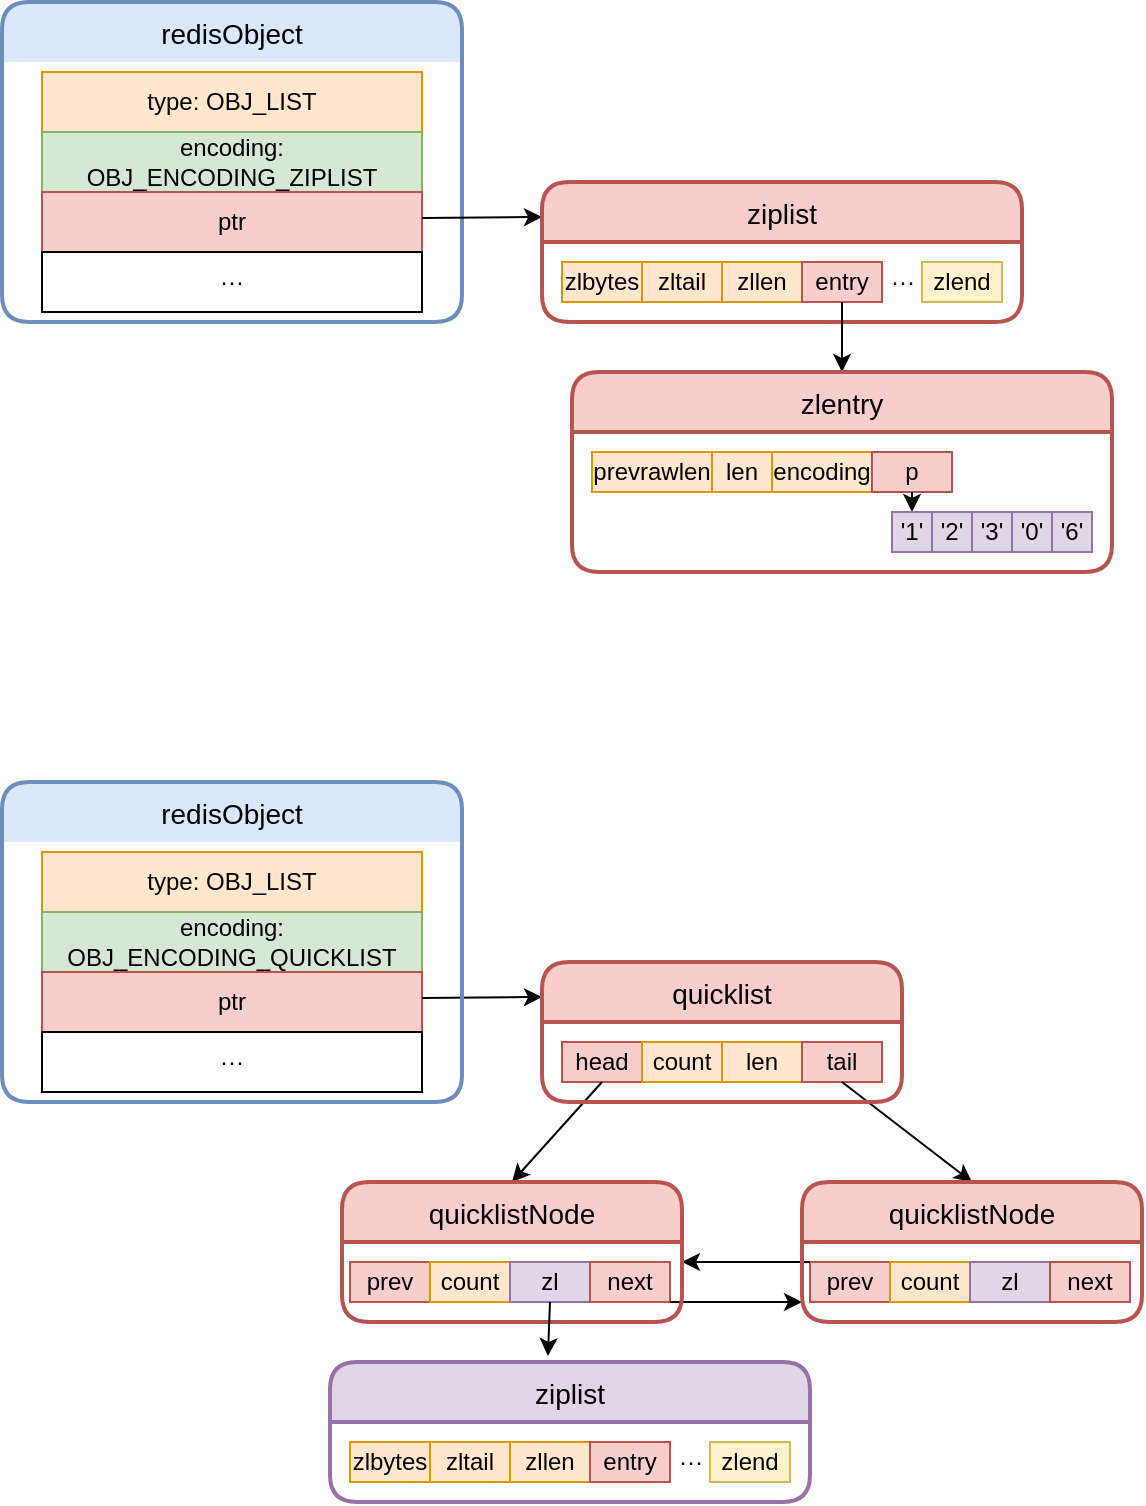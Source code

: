 <mxfile version="13.6.6" type="github"><diagram id="dsL6oakeFicBOrvGSXXl" name="Page-1"><mxGraphModel dx="1426" dy="865" grid="1" gridSize="10" guides="1" tooltips="1" connect="1" arrows="1" fold="1" page="1" pageScale="1" pageWidth="827" pageHeight="1169" math="0" shadow="0"><root><mxCell id="0"/><mxCell id="1" parent="0"/><mxCell id="AwmPWCsKpeCnTsiZ5o42-3" value="type: OBJ_LIST" style="whiteSpace=wrap;html=1;align=center;fillColor=#ffe6cc;strokeColor=#d79b00;" parent="1" vertex="1"><mxGeometry x="170" y="335" width="190" height="30" as="geometry"/></mxCell><mxCell id="AwmPWCsKpeCnTsiZ5o42-4" value="encoding: OBJ_ENCODING_ZIPLIST" style="whiteSpace=wrap;html=1;align=center;fillColor=#d5e8d4;strokeColor=#82b366;" parent="1" vertex="1"><mxGeometry x="170" y="365" width="190" height="30" as="geometry"/></mxCell><mxCell id="AwmPWCsKpeCnTsiZ5o42-5" value="ptr" style="whiteSpace=wrap;html=1;align=center;fillColor=#f8cecc;strokeColor=#b85450;" parent="1" vertex="1"><mxGeometry x="170" y="395" width="190" height="30" as="geometry"/></mxCell><mxCell id="AwmPWCsKpeCnTsiZ5o42-6" value="···" style="whiteSpace=wrap;html=1;align=center;" parent="1" vertex="1"><mxGeometry x="170" y="425" width="190" height="30" as="geometry"/></mxCell><mxCell id="AwmPWCsKpeCnTsiZ5o42-1" value="redisObject" style="swimlane;childLayout=stackLayout;horizontal=1;startSize=30;horizontalStack=0;rounded=1;fontSize=14;fontStyle=0;strokeWidth=2;resizeParent=0;resizeLast=1;shadow=0;dashed=0;align=center;swimlaneLine=0;fillColor=#dae8fc;strokeColor=#6c8ebf;" parent="1" vertex="1"><mxGeometry x="150" y="300" width="230" height="160" as="geometry"/></mxCell><mxCell id="sL11Fz4VMmUzkcyhf7-z-1" value="" style="endArrow=classic;html=1;entryX=0;entryY=0.25;entryDx=0;entryDy=0;" parent="1" target="sL11Fz4VMmUzkcyhf7-z-2" edge="1"><mxGeometry width="50" height="50" relative="1" as="geometry"><mxPoint x="360" y="408" as="sourcePoint"/><mxPoint x="430" y="410" as="targetPoint"/></mxGeometry></mxCell><mxCell id="sL11Fz4VMmUzkcyhf7-z-4" value="zlbytes" style="whiteSpace=wrap;html=1;align=center;fillColor=#ffe6cc;strokeColor=#d79b00;" parent="1" vertex="1"><mxGeometry x="430" y="430" width="40" height="20" as="geometry"/></mxCell><mxCell id="sL11Fz4VMmUzkcyhf7-z-6" value="zltail" style="whiteSpace=wrap;html=1;align=center;fillColor=#ffe6cc;strokeColor=#d79b00;" parent="1" vertex="1"><mxGeometry x="470" y="430" width="40" height="20" as="geometry"/></mxCell><mxCell id="sL11Fz4VMmUzkcyhf7-z-10" value="zllen" style="whiteSpace=wrap;html=1;align=center;fillColor=#ffe6cc;strokeColor=#d79b00;" parent="1" vertex="1"><mxGeometry x="510" y="430" width="40" height="20" as="geometry"/></mxCell><mxCell id="sL11Fz4VMmUzkcyhf7-z-11" value="entry" style="whiteSpace=wrap;html=1;align=center;fillColor=#f8cecc;strokeColor=#b85450;" parent="1" vertex="1"><mxGeometry x="550" y="430" width="40" height="20" as="geometry"/></mxCell><mxCell id="sL11Fz4VMmUzkcyhf7-z-12" value="zlend" style="whiteSpace=wrap;html=1;align=center;fillColor=#fff2cc;strokeColor=#d6b656;" parent="1" vertex="1"><mxGeometry x="610" y="430" width="40" height="20" as="geometry"/></mxCell><mxCell id="sL11Fz4VMmUzkcyhf7-z-13" value="···" style="text;html=1;align=center;verticalAlign=middle;resizable=0;points=[];autosize=1;" parent="1" vertex="1"><mxGeometry x="585" y="430" width="30" height="20" as="geometry"/></mxCell><mxCell id="sL11Fz4VMmUzkcyhf7-z-2" value="ziplist" style="swimlane;childLayout=stackLayout;horizontal=1;startSize=30;horizontalStack=0;rounded=1;fontSize=14;fontStyle=0;strokeWidth=2;resizeParent=0;resizeLast=1;shadow=0;dashed=0;align=center;fillColor=#f8cecc;strokeColor=#b85450;" parent="1" vertex="1"><mxGeometry x="420" y="390" width="240" height="70" as="geometry"/></mxCell><mxCell id="sL11Fz4VMmUzkcyhf7-z-15" value="" style="endArrow=classic;html=1;exitX=0.5;exitY=1;exitDx=0;exitDy=0;entryX=0.5;entryY=0;entryDx=0;entryDy=0;" parent="1" source="sL11Fz4VMmUzkcyhf7-z-11" target="sL11Fz4VMmUzkcyhf7-z-22" edge="1"><mxGeometry width="50" height="50" relative="1" as="geometry"><mxPoint x="390" y="520" as="sourcePoint"/><mxPoint x="570" y="480" as="targetPoint"/></mxGeometry></mxCell><mxCell id="sL11Fz4VMmUzkcyhf7-z-16" value="prevrawlen" style="whiteSpace=wrap;html=1;align=center;fillColor=#ffe6cc;strokeColor=#d79b00;" parent="1" vertex="1"><mxGeometry x="445" y="525" width="60" height="20" as="geometry"/></mxCell><mxCell id="sL11Fz4VMmUzkcyhf7-z-17" value="len" style="whiteSpace=wrap;html=1;align=center;fillColor=#ffe6cc;strokeColor=#d79b00;" parent="1" vertex="1"><mxGeometry x="505" y="525" width="30" height="20" as="geometry"/></mxCell><mxCell id="sL11Fz4VMmUzkcyhf7-z-18" value="encoding" style="whiteSpace=wrap;html=1;align=center;fillColor=#ffe6cc;strokeColor=#d79b00;" parent="1" vertex="1"><mxGeometry x="535" y="525" width="50" height="20" as="geometry"/></mxCell><mxCell id="sL11Fz4VMmUzkcyhf7-z-19" value="p" style="whiteSpace=wrap;html=1;align=center;fillColor=#f8cecc;strokeColor=#b85450;" parent="1" vertex="1"><mxGeometry x="585" y="525" width="40" height="20" as="geometry"/></mxCell><mxCell id="sL11Fz4VMmUzkcyhf7-z-23" value="" style="endArrow=classic;html=1;exitX=0.5;exitY=1;exitDx=0;exitDy=0;entryX=0.5;entryY=0;entryDx=0;entryDy=0;" parent="1" source="sL11Fz4VMmUzkcyhf7-z-19" target="sL11Fz4VMmUzkcyhf7-z-25" edge="1"><mxGeometry width="50" height="50" relative="1" as="geometry"><mxPoint x="505" y="565" as="sourcePoint"/><mxPoint x="665" y="525" as="targetPoint"/></mxGeometry></mxCell><mxCell id="sL11Fz4VMmUzkcyhf7-z-25" value="'1'" style="whiteSpace=wrap;html=1;align=center;fillColor=#e1d5e7;strokeColor=#9673a6;" parent="1" vertex="1"><mxGeometry x="595" y="555" width="20" height="20" as="geometry"/></mxCell><mxCell id="sL11Fz4VMmUzkcyhf7-z-26" value="'2'" style="whiteSpace=wrap;html=1;align=center;fillColor=#e1d5e7;strokeColor=#9673a6;" parent="1" vertex="1"><mxGeometry x="615" y="555" width="20" height="20" as="geometry"/></mxCell><mxCell id="sL11Fz4VMmUzkcyhf7-z-27" value="'3'" style="whiteSpace=wrap;html=1;align=center;fillColor=#e1d5e7;strokeColor=#9673a6;" parent="1" vertex="1"><mxGeometry x="635" y="555" width="20" height="20" as="geometry"/></mxCell><mxCell id="sL11Fz4VMmUzkcyhf7-z-28" value="'0'" style="whiteSpace=wrap;html=1;align=center;fillColor=#e1d5e7;strokeColor=#9673a6;" parent="1" vertex="1"><mxGeometry x="655" y="555" width="20" height="20" as="geometry"/></mxCell><mxCell id="sL11Fz4VMmUzkcyhf7-z-29" value="'6'" style="whiteSpace=wrap;html=1;align=center;fillColor=#e1d5e7;strokeColor=#9673a6;" parent="1" vertex="1"><mxGeometry x="675" y="555" width="20" height="20" as="geometry"/></mxCell><mxCell id="sL11Fz4VMmUzkcyhf7-z-22" value="zlentry" style="swimlane;childLayout=stackLayout;horizontal=1;startSize=30;horizontalStack=0;rounded=1;fontSize=14;fontStyle=0;strokeWidth=2;resizeParent=0;resizeLast=1;shadow=0;dashed=0;align=center;fillColor=#f8cecc;strokeColor=#b85450;" parent="1" vertex="1"><mxGeometry x="435" y="485" width="270" height="100" as="geometry"/></mxCell><mxCell id="sL11Fz4VMmUzkcyhf7-z-30" value="type: OBJ_LIST" style="whiteSpace=wrap;html=1;align=center;fillColor=#ffe6cc;strokeColor=#d79b00;" parent="1" vertex="1"><mxGeometry x="170" y="725" width="190" height="30" as="geometry"/></mxCell><mxCell id="sL11Fz4VMmUzkcyhf7-z-31" value="encoding: OBJ_ENCODING_QUICKLIST" style="whiteSpace=wrap;html=1;align=center;fillColor=#d5e8d4;strokeColor=#82b366;" parent="1" vertex="1"><mxGeometry x="170" y="755" width="190" height="30" as="geometry"/></mxCell><mxCell id="sL11Fz4VMmUzkcyhf7-z-32" value="ptr" style="whiteSpace=wrap;html=1;align=center;fillColor=#f8cecc;strokeColor=#b85450;" parent="1" vertex="1"><mxGeometry x="170" y="785" width="190" height="30" as="geometry"/></mxCell><mxCell id="sL11Fz4VMmUzkcyhf7-z-33" value="···" style="whiteSpace=wrap;html=1;align=center;" parent="1" vertex="1"><mxGeometry x="170" y="815" width="190" height="30" as="geometry"/></mxCell><mxCell id="sL11Fz4VMmUzkcyhf7-z-35" value="" style="endArrow=classic;html=1;entryX=0;entryY=0.25;entryDx=0;entryDy=0;" parent="1" target="sL11Fz4VMmUzkcyhf7-z-42" edge="1"><mxGeometry width="50" height="50" relative="1" as="geometry"><mxPoint x="360" y="798" as="sourcePoint"/><mxPoint x="430" y="800" as="targetPoint"/></mxGeometry></mxCell><mxCell id="sL11Fz4VMmUzkcyhf7-z-36" value="head" style="whiteSpace=wrap;html=1;align=center;fillColor=#f8cecc;strokeColor=#b85450;" parent="1" vertex="1"><mxGeometry x="430" y="820" width="40" height="20" as="geometry"/></mxCell><mxCell id="sL11Fz4VMmUzkcyhf7-z-37" value="count" style="whiteSpace=wrap;html=1;align=center;fillColor=#ffe6cc;strokeColor=#d79b00;" parent="1" vertex="1"><mxGeometry x="470" y="820" width="40" height="20" as="geometry"/></mxCell><mxCell id="sL11Fz4VMmUzkcyhf7-z-38" value="len" style="whiteSpace=wrap;html=1;align=center;fillColor=#ffe6cc;strokeColor=#d79b00;" parent="1" vertex="1"><mxGeometry x="510" y="820" width="40" height="20" as="geometry"/></mxCell><mxCell id="sL11Fz4VMmUzkcyhf7-z-39" value="tail" style="whiteSpace=wrap;html=1;align=center;fillColor=#f8cecc;strokeColor=#b85450;" parent="1" vertex="1"><mxGeometry x="550" y="820" width="40" height="20" as="geometry"/></mxCell><mxCell id="sL11Fz4VMmUzkcyhf7-z-43" value="" style="endArrow=classic;html=1;entryX=0.5;entryY=0;entryDx=0;entryDy=0;exitX=0.5;exitY=1;exitDx=0;exitDy=0;" parent="1" source="sL11Fz4VMmUzkcyhf7-z-36" target="sL11Fz4VMmUzkcyhf7-z-54" edge="1"><mxGeometry width="50" height="50" relative="1" as="geometry"><mxPoint x="640" y="860" as="sourcePoint"/><mxPoint x="570" y="870" as="targetPoint"/></mxGeometry></mxCell><mxCell id="sL11Fz4VMmUzkcyhf7-z-34" value="redisObject" style="swimlane;childLayout=stackLayout;horizontal=1;startSize=30;horizontalStack=0;rounded=1;fontSize=14;fontStyle=0;strokeWidth=2;resizeParent=0;resizeLast=1;shadow=0;dashed=0;align=center;swimlaneLine=0;fillColor=#dae8fc;strokeColor=#6c8ebf;" parent="1" vertex="1"><mxGeometry x="150" y="690" width="230" height="160" as="geometry"/></mxCell><mxCell id="sL11Fz4VMmUzkcyhf7-z-55" value="prev" style="whiteSpace=wrap;html=1;align=center;fillColor=#f8cecc;strokeColor=#b85450;" parent="1" vertex="1"><mxGeometry x="324" y="930" width="40" height="20" as="geometry"/></mxCell><mxCell id="sL11Fz4VMmUzkcyhf7-z-56" value="count" style="whiteSpace=wrap;html=1;align=center;fillColor=#ffe6cc;strokeColor=#d79b00;" parent="1" vertex="1"><mxGeometry x="364" y="930" width="40" height="20" as="geometry"/></mxCell><mxCell id="sL11Fz4VMmUzkcyhf7-z-57" value="zl" style="whiteSpace=wrap;html=1;align=center;fillColor=#e1d5e7;strokeColor=#9673a6;" parent="1" vertex="1"><mxGeometry x="404" y="930" width="40" height="20" as="geometry"/></mxCell><mxCell id="sL11Fz4VMmUzkcyhf7-z-58" value="next" style="whiteSpace=wrap;html=1;align=center;fillColor=#f8cecc;strokeColor=#b85450;" parent="1" vertex="1"><mxGeometry x="444" y="930" width="40" height="20" as="geometry"/></mxCell><mxCell id="sL11Fz4VMmUzkcyhf7-z-63" value="prev" style="whiteSpace=wrap;html=1;align=center;fillColor=#f8cecc;strokeColor=#b85450;" parent="1" vertex="1"><mxGeometry x="554" y="930" width="40" height="20" as="geometry"/></mxCell><mxCell id="sL11Fz4VMmUzkcyhf7-z-64" value="count" style="whiteSpace=wrap;html=1;align=center;fillColor=#ffe6cc;strokeColor=#d79b00;" parent="1" vertex="1"><mxGeometry x="594" y="930" width="40" height="20" as="geometry"/></mxCell><mxCell id="sL11Fz4VMmUzkcyhf7-z-65" value="zl" style="whiteSpace=wrap;html=1;align=center;fillColor=#e1d5e7;strokeColor=#9673a6;" parent="1" vertex="1"><mxGeometry x="634" y="930" width="40" height="20" as="geometry"/></mxCell><mxCell id="sL11Fz4VMmUzkcyhf7-z-66" value="next" style="whiteSpace=wrap;html=1;align=center;fillColor=#f8cecc;strokeColor=#b85450;" parent="1" vertex="1"><mxGeometry x="674" y="930" width="40" height="20" as="geometry"/></mxCell><mxCell id="sL11Fz4VMmUzkcyhf7-z-70" value="" style="endArrow=classic;html=1;exitX=0;exitY=0;exitDx=0;exitDy=0;" parent="1" source="sL11Fz4VMmUzkcyhf7-z-63" edge="1"><mxGeometry width="50" height="50" relative="1" as="geometry"><mxPoint x="380" y="910" as="sourcePoint"/><mxPoint x="490" y="930" as="targetPoint"/></mxGeometry></mxCell><mxCell id="sL11Fz4VMmUzkcyhf7-z-75" value="" style="endArrow=classic;html=1;" parent="1" edge="1"><mxGeometry width="50" height="50" relative="1" as="geometry"><mxPoint x="484" y="950" as="sourcePoint"/><mxPoint x="550" y="950" as="targetPoint"/></mxGeometry></mxCell><mxCell id="sL11Fz4VMmUzkcyhf7-z-76" value="" style="endArrow=classic;html=1;exitX=0.5;exitY=1;exitDx=0;exitDy=0;entryX=0.5;entryY=0;entryDx=0;entryDy=0;" parent="1" source="sL11Fz4VMmUzkcyhf7-z-39" target="sL11Fz4VMmUzkcyhf7-z-67" edge="1"><mxGeometry width="50" height="50" relative="1" as="geometry"><mxPoint x="390" y="1030" as="sourcePoint"/><mxPoint x="440" y="980" as="targetPoint"/></mxGeometry></mxCell><mxCell id="sL11Fz4VMmUzkcyhf7-z-54" value="quicklistNode" style="swimlane;childLayout=stackLayout;horizontal=1;startSize=30;horizontalStack=0;rounded=1;fontSize=14;fontStyle=0;strokeWidth=2;resizeParent=0;resizeLast=1;shadow=0;dashed=0;align=center;fillColor=#f8cecc;strokeColor=#b85450;" parent="1" vertex="1"><mxGeometry x="320" y="890" width="170" height="70" as="geometry"/></mxCell><mxCell id="sL11Fz4VMmUzkcyhf7-z-67" value="quicklistNode" style="swimlane;childLayout=stackLayout;horizontal=1;startSize=30;horizontalStack=0;rounded=1;fontSize=14;fontStyle=0;strokeWidth=2;resizeParent=0;resizeLast=1;shadow=0;dashed=0;align=center;fillColor=#f8cecc;strokeColor=#b85450;" parent="1" vertex="1"><mxGeometry x="550" y="890" width="170" height="70" as="geometry"/></mxCell><mxCell id="sL11Fz4VMmUzkcyhf7-z-77" value="" style="endArrow=classic;html=1;exitX=0.5;exitY=1;exitDx=0;exitDy=0;entryX=0.454;entryY=-0.043;entryDx=0;entryDy=0;entryPerimeter=0;" parent="1" source="sL11Fz4VMmUzkcyhf7-z-57" target="sL11Fz4VMmUzkcyhf7-z-84" edge="1"><mxGeometry width="50" height="50" relative="1" as="geometry"><mxPoint x="390" y="930" as="sourcePoint"/><mxPoint x="424" y="980" as="targetPoint"/></mxGeometry></mxCell><mxCell id="sL11Fz4VMmUzkcyhf7-z-78" value="zlbytes" style="whiteSpace=wrap;html=1;align=center;fillColor=#ffe6cc;strokeColor=#d79b00;" parent="1" vertex="1"><mxGeometry x="324" y="1020" width="40" height="20" as="geometry"/></mxCell><mxCell id="sL11Fz4VMmUzkcyhf7-z-79" value="zltail" style="whiteSpace=wrap;html=1;align=center;fillColor=#ffe6cc;strokeColor=#d79b00;" parent="1" vertex="1"><mxGeometry x="364" y="1020" width="40" height="20" as="geometry"/></mxCell><mxCell id="sL11Fz4VMmUzkcyhf7-z-80" value="zllen" style="whiteSpace=wrap;html=1;align=center;fillColor=#ffe6cc;strokeColor=#d79b00;" parent="1" vertex="1"><mxGeometry x="404" y="1020" width="40" height="20" as="geometry"/></mxCell><mxCell id="sL11Fz4VMmUzkcyhf7-z-81" value="entry" style="whiteSpace=wrap;html=1;align=center;fillColor=#f8cecc;strokeColor=#b85450;" parent="1" vertex="1"><mxGeometry x="444" y="1020" width="40" height="20" as="geometry"/></mxCell><mxCell id="sL11Fz4VMmUzkcyhf7-z-82" value="zlend" style="whiteSpace=wrap;html=1;align=center;fillColor=#fff2cc;strokeColor=#d6b656;" parent="1" vertex="1"><mxGeometry x="504" y="1020" width="40" height="20" as="geometry"/></mxCell><mxCell id="sL11Fz4VMmUzkcyhf7-z-83" value="···" style="text;html=1;align=center;verticalAlign=middle;resizable=0;points=[];autosize=1;" parent="1" vertex="1"><mxGeometry x="479" y="1020" width="30" height="20" as="geometry"/></mxCell><mxCell id="sL11Fz4VMmUzkcyhf7-z-84" value="ziplist" style="swimlane;childLayout=stackLayout;horizontal=1;startSize=30;horizontalStack=0;rounded=1;fontSize=14;fontStyle=0;strokeWidth=2;resizeParent=0;resizeLast=1;shadow=0;dashed=0;align=center;fillColor=#e1d5e7;strokeColor=#9673a6;" parent="1" vertex="1"><mxGeometry x="314" y="980" width="240" height="70" as="geometry"/></mxCell><mxCell id="sL11Fz4VMmUzkcyhf7-z-42" value="quicklist" style="swimlane;childLayout=stackLayout;horizontal=1;startSize=30;horizontalStack=0;rounded=1;fontSize=14;fontStyle=0;strokeWidth=2;resizeParent=0;resizeLast=1;shadow=0;dashed=0;align=center;fillColor=#f8cecc;strokeColor=#b85450;" parent="1" vertex="1"><mxGeometry x="420" y="780" width="180" height="70" as="geometry"/></mxCell></root></mxGraphModel></diagram></mxfile>